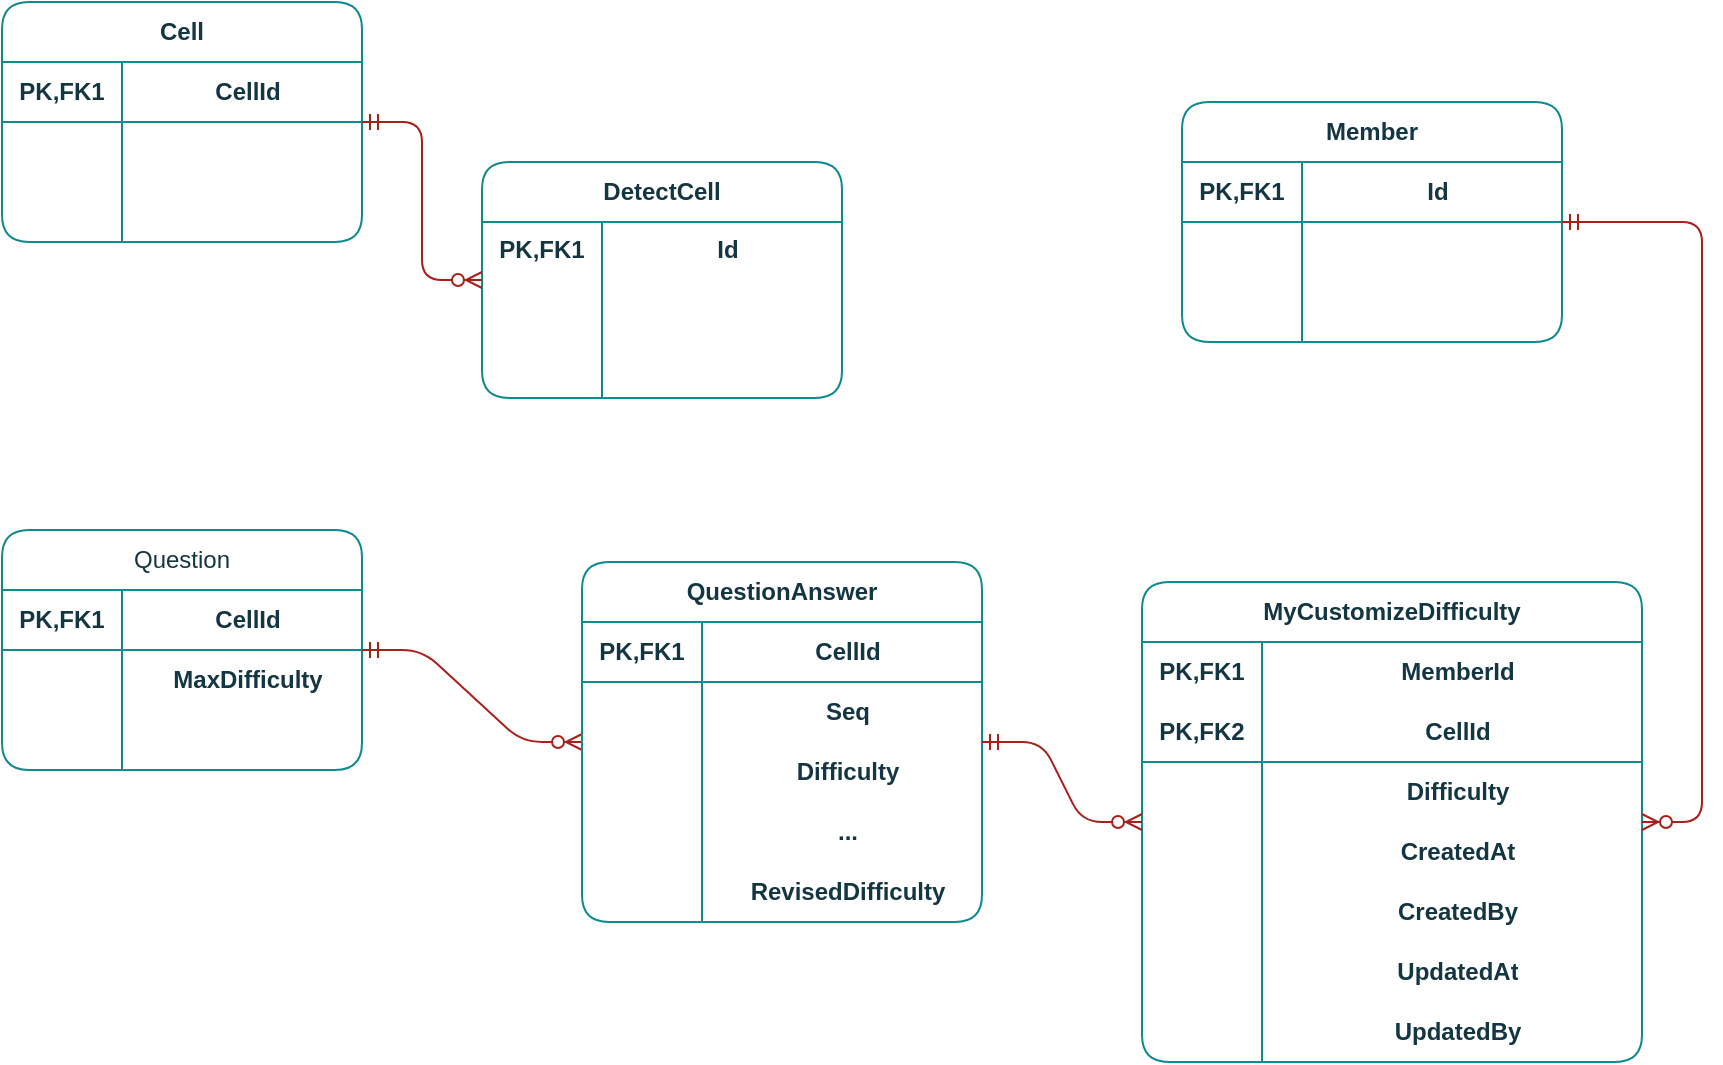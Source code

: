 <mxfile version="24.7.6">
  <diagram id="C5RBs43oDa-KdzZeNtuy" name="Page-1">
    <mxGraphModel dx="2033" dy="676" grid="1" gridSize="10" guides="1" tooltips="1" connect="1" arrows="1" fold="1" page="1" pageScale="1" pageWidth="1169" pageHeight="827" background="#ffffff" math="0" shadow="0">
      <root>
        <mxCell id="WIyWlLk6GJQsqaUBKTNV-0" />
        <mxCell id="WIyWlLk6GJQsqaUBKTNV-1" parent="WIyWlLk6GJQsqaUBKTNV-0" />
        <mxCell id="0S4X1mv01g6gWda34Fhh-0" value="Member" style="shape=table;startSize=30;container=1;collapsible=1;childLayout=tableLayout;fixedRows=1;rowLines=0;fontStyle=1;align=center;resizeLast=1;html=1;whiteSpace=wrap;swimlaneLine=1;verticalAlign=middle;fontFamily=Helvetica;fontSize=12;fillColor=none;rounded=1;labelBackgroundColor=none;strokeColor=#0F8B8D;fontColor=#143642;" parent="WIyWlLk6GJQsqaUBKTNV-1" vertex="1">
          <mxGeometry x="570" y="200" width="190" height="120" as="geometry" />
        </mxCell>
        <mxCell id="0S4X1mv01g6gWda34Fhh-4" value="" style="shape=tableRow;horizontal=0;startSize=0;swimlaneHead=0;swimlaneBody=0;fillColor=none;collapsible=0;dropTarget=0;points=[[0,0.5],[1,0.5]];portConstraint=eastwest;top=0;left=0;right=0;bottom=1;html=1;swimlaneLine=1;align=center;verticalAlign=middle;fontFamily=Helvetica;fontSize=12;fontStyle=1;labelBackgroundColor=none;strokeColor=#0F8B8D;fontColor=#143642;rounded=1;" parent="0S4X1mv01g6gWda34Fhh-0" vertex="1">
          <mxGeometry y="30" width="190" height="30" as="geometry" />
        </mxCell>
        <mxCell id="0S4X1mv01g6gWda34Fhh-5" value="PK,FK1" style="shape=partialRectangle;connectable=0;fillColor=none;top=0;left=0;bottom=0;right=0;fontStyle=1;overflow=hidden;html=1;whiteSpace=wrap;swimlaneLine=1;align=center;verticalAlign=middle;fontFamily=Helvetica;fontSize=12;labelBackgroundColor=none;strokeColor=#0F8B8D;fontColor=#143642;rounded=1;" parent="0S4X1mv01g6gWda34Fhh-4" vertex="1">
          <mxGeometry width="60" height="30" as="geometry">
            <mxRectangle width="60" height="30" as="alternateBounds" />
          </mxGeometry>
        </mxCell>
        <mxCell id="0S4X1mv01g6gWda34Fhh-6" value="Id" style="shape=partialRectangle;connectable=0;fillColor=none;top=0;left=0;bottom=0;right=0;align=center;spacingLeft=6;fontStyle=1;overflow=hidden;html=1;whiteSpace=wrap;swimlaneLine=1;verticalAlign=middle;fontFamily=Helvetica;fontSize=12;labelBackgroundColor=none;strokeColor=#0F8B8D;fontColor=#143642;rounded=1;" parent="0S4X1mv01g6gWda34Fhh-4" vertex="1">
          <mxGeometry x="60" width="130" height="30" as="geometry">
            <mxRectangle width="130" height="30" as="alternateBounds" />
          </mxGeometry>
        </mxCell>
        <mxCell id="0S4X1mv01g6gWda34Fhh-7" value="" style="shape=tableRow;horizontal=0;startSize=0;swimlaneHead=0;swimlaneBody=0;fillColor=none;collapsible=0;dropTarget=0;points=[[0,0.5],[1,0.5]];portConstraint=eastwest;top=0;left=0;right=0;bottom=0;html=1;swimlaneLine=1;align=center;verticalAlign=middle;fontFamily=Helvetica;fontSize=12;fontStyle=1;labelBackgroundColor=none;strokeColor=#0F8B8D;fontColor=#143642;rounded=1;" parent="0S4X1mv01g6gWda34Fhh-0" vertex="1">
          <mxGeometry y="60" width="190" height="30" as="geometry" />
        </mxCell>
        <mxCell id="0S4X1mv01g6gWda34Fhh-8" value="" style="shape=partialRectangle;connectable=0;fillColor=none;top=0;left=0;bottom=0;right=0;editable=1;overflow=hidden;html=1;whiteSpace=wrap;swimlaneLine=1;align=center;verticalAlign=middle;fontFamily=Helvetica;fontSize=12;fontStyle=1;labelBackgroundColor=none;strokeColor=#0F8B8D;fontColor=#143642;rounded=1;" parent="0S4X1mv01g6gWda34Fhh-7" vertex="1">
          <mxGeometry width="60" height="30" as="geometry">
            <mxRectangle width="60" height="30" as="alternateBounds" />
          </mxGeometry>
        </mxCell>
        <mxCell id="0S4X1mv01g6gWda34Fhh-9" value="" style="shape=partialRectangle;connectable=0;fillColor=none;top=0;left=0;bottom=0;right=0;align=center;spacingLeft=6;overflow=hidden;html=1;whiteSpace=wrap;swimlaneLine=1;verticalAlign=middle;fontFamily=Helvetica;fontSize=12;fontStyle=1;labelBackgroundColor=none;strokeColor=#0F8B8D;fontColor=#143642;rounded=1;" parent="0S4X1mv01g6gWda34Fhh-7" vertex="1">
          <mxGeometry x="60" width="130" height="30" as="geometry">
            <mxRectangle width="130" height="30" as="alternateBounds" />
          </mxGeometry>
        </mxCell>
        <mxCell id="0S4X1mv01g6gWda34Fhh-10" value="" style="shape=tableRow;horizontal=0;startSize=0;swimlaneHead=0;swimlaneBody=0;fillColor=none;collapsible=0;dropTarget=0;points=[[0,0.5],[1,0.5]];portConstraint=eastwest;top=0;left=0;right=0;bottom=0;html=1;swimlaneLine=1;align=center;verticalAlign=middle;fontFamily=Helvetica;fontSize=12;fontStyle=1;labelBackgroundColor=none;strokeColor=#0F8B8D;fontColor=#143642;rounded=1;" parent="0S4X1mv01g6gWda34Fhh-0" vertex="1">
          <mxGeometry y="90" width="190" height="30" as="geometry" />
        </mxCell>
        <mxCell id="0S4X1mv01g6gWda34Fhh-11" value="" style="shape=partialRectangle;connectable=0;fillColor=none;top=0;left=0;bottom=0;right=0;editable=1;overflow=hidden;html=1;whiteSpace=wrap;swimlaneLine=1;align=center;verticalAlign=middle;fontFamily=Helvetica;fontSize=12;fontStyle=1;labelBackgroundColor=none;strokeColor=#0F8B8D;fontColor=#143642;rounded=1;" parent="0S4X1mv01g6gWda34Fhh-10" vertex="1">
          <mxGeometry width="60" height="30" as="geometry">
            <mxRectangle width="60" height="30" as="alternateBounds" />
          </mxGeometry>
        </mxCell>
        <mxCell id="0S4X1mv01g6gWda34Fhh-12" value="" style="shape=partialRectangle;connectable=0;fillColor=none;top=0;left=0;bottom=0;right=0;align=center;spacingLeft=6;overflow=hidden;html=1;whiteSpace=wrap;swimlaneLine=1;verticalAlign=middle;fontFamily=Helvetica;fontSize=12;fontStyle=1;labelBackgroundColor=none;strokeColor=#0F8B8D;fontColor=#143642;rounded=1;" parent="0S4X1mv01g6gWda34Fhh-10" vertex="1">
          <mxGeometry x="60" width="130" height="30" as="geometry">
            <mxRectangle width="130" height="30" as="alternateBounds" />
          </mxGeometry>
        </mxCell>
        <mxCell id="0S4X1mv01g6gWda34Fhh-13" value="Cell" style="shape=table;startSize=30;container=1;collapsible=1;childLayout=tableLayout;fixedRows=1;rowLines=0;fontStyle=1;align=center;resizeLast=1;html=1;whiteSpace=wrap;swimlaneLine=1;verticalAlign=middle;fontFamily=Helvetica;fontSize=12;fillColor=none;rounded=1;labelBackgroundColor=none;strokeColor=#0F8B8D;fontColor=#143642;" parent="WIyWlLk6GJQsqaUBKTNV-1" vertex="1">
          <mxGeometry x="-20" y="150" width="180" height="120" as="geometry" />
        </mxCell>
        <mxCell id="0S4X1mv01g6gWda34Fhh-17" value="" style="shape=tableRow;horizontal=0;startSize=0;swimlaneHead=0;swimlaneBody=0;fillColor=none;collapsible=0;dropTarget=0;points=[[0,0.5],[1,0.5]];portConstraint=eastwest;top=0;left=0;right=0;bottom=1;html=1;swimlaneLine=1;align=center;verticalAlign=middle;fontFamily=Helvetica;fontSize=12;fontStyle=1;labelBackgroundColor=none;strokeColor=#0F8B8D;fontColor=#143642;rounded=1;" parent="0S4X1mv01g6gWda34Fhh-13" vertex="1">
          <mxGeometry y="30" width="180" height="30" as="geometry" />
        </mxCell>
        <mxCell id="0S4X1mv01g6gWda34Fhh-18" value="PK,FK1" style="shape=partialRectangle;connectable=0;fillColor=none;top=0;left=0;bottom=0;right=0;fontStyle=1;overflow=hidden;html=1;whiteSpace=wrap;swimlaneLine=1;align=center;verticalAlign=middle;fontFamily=Helvetica;fontSize=12;labelBackgroundColor=none;strokeColor=#0F8B8D;fontColor=#143642;rounded=1;" parent="0S4X1mv01g6gWda34Fhh-17" vertex="1">
          <mxGeometry width="60" height="30" as="geometry">
            <mxRectangle width="60" height="30" as="alternateBounds" />
          </mxGeometry>
        </mxCell>
        <mxCell id="0S4X1mv01g6gWda34Fhh-19" value="CellId" style="shape=partialRectangle;connectable=0;fillColor=none;top=0;left=0;bottom=0;right=0;align=center;spacingLeft=6;fontStyle=1;overflow=hidden;html=1;whiteSpace=wrap;swimlaneLine=1;verticalAlign=middle;fontFamily=Helvetica;fontSize=12;labelBackgroundColor=none;strokeColor=#0F8B8D;fontColor=#143642;rounded=1;" parent="0S4X1mv01g6gWda34Fhh-17" vertex="1">
          <mxGeometry x="60" width="120" height="30" as="geometry">
            <mxRectangle width="120" height="30" as="alternateBounds" />
          </mxGeometry>
        </mxCell>
        <mxCell id="0S4X1mv01g6gWda34Fhh-20" value="" style="shape=tableRow;horizontal=0;startSize=0;swimlaneHead=0;swimlaneBody=0;fillColor=none;collapsible=0;dropTarget=0;points=[[0,0.5],[1,0.5]];portConstraint=eastwest;top=0;left=0;right=0;bottom=0;html=1;swimlaneLine=1;align=center;verticalAlign=middle;fontFamily=Helvetica;fontSize=12;fontStyle=1;labelBackgroundColor=none;strokeColor=#0F8B8D;fontColor=#143642;rounded=1;" parent="0S4X1mv01g6gWda34Fhh-13" vertex="1">
          <mxGeometry y="60" width="180" height="30" as="geometry" />
        </mxCell>
        <mxCell id="0S4X1mv01g6gWda34Fhh-21" value="" style="shape=partialRectangle;connectable=0;fillColor=none;top=0;left=0;bottom=0;right=0;editable=1;overflow=hidden;html=1;whiteSpace=wrap;swimlaneLine=1;align=center;verticalAlign=middle;fontFamily=Helvetica;fontSize=12;fontStyle=1;labelBackgroundColor=none;strokeColor=#0F8B8D;fontColor=#143642;rounded=1;" parent="0S4X1mv01g6gWda34Fhh-20" vertex="1">
          <mxGeometry width="60" height="30" as="geometry">
            <mxRectangle width="60" height="30" as="alternateBounds" />
          </mxGeometry>
        </mxCell>
        <mxCell id="0S4X1mv01g6gWda34Fhh-22" value="" style="shape=partialRectangle;connectable=0;fillColor=none;top=0;left=0;bottom=0;right=0;align=center;spacingLeft=6;overflow=hidden;html=1;whiteSpace=wrap;swimlaneLine=1;verticalAlign=middle;fontFamily=Helvetica;fontSize=12;fontStyle=1;labelBackgroundColor=none;strokeColor=#0F8B8D;fontColor=#143642;rounded=1;" parent="0S4X1mv01g6gWda34Fhh-20" vertex="1">
          <mxGeometry x="60" width="120" height="30" as="geometry">
            <mxRectangle width="120" height="30" as="alternateBounds" />
          </mxGeometry>
        </mxCell>
        <mxCell id="0S4X1mv01g6gWda34Fhh-23" value="" style="shape=tableRow;horizontal=0;startSize=0;swimlaneHead=0;swimlaneBody=0;fillColor=none;collapsible=0;dropTarget=0;points=[[0,0.5],[1,0.5]];portConstraint=eastwest;top=0;left=0;right=0;bottom=0;html=1;swimlaneLine=1;align=center;verticalAlign=middle;fontFamily=Helvetica;fontSize=12;fontStyle=1;labelBackgroundColor=none;strokeColor=#0F8B8D;fontColor=#143642;rounded=1;" parent="0S4X1mv01g6gWda34Fhh-13" vertex="1">
          <mxGeometry y="90" width="180" height="30" as="geometry" />
        </mxCell>
        <mxCell id="0S4X1mv01g6gWda34Fhh-24" value="" style="shape=partialRectangle;connectable=0;fillColor=none;top=0;left=0;bottom=0;right=0;editable=1;overflow=hidden;html=1;whiteSpace=wrap;swimlaneLine=1;align=center;verticalAlign=middle;fontFamily=Helvetica;fontSize=12;fontStyle=1;labelBackgroundColor=none;strokeColor=#0F8B8D;fontColor=#143642;rounded=1;" parent="0S4X1mv01g6gWda34Fhh-23" vertex="1">
          <mxGeometry width="60" height="30" as="geometry">
            <mxRectangle width="60" height="30" as="alternateBounds" />
          </mxGeometry>
        </mxCell>
        <mxCell id="0S4X1mv01g6gWda34Fhh-25" value="" style="shape=partialRectangle;connectable=0;fillColor=none;top=0;left=0;bottom=0;right=0;align=center;spacingLeft=6;overflow=hidden;html=1;whiteSpace=wrap;swimlaneLine=1;verticalAlign=middle;fontFamily=Helvetica;fontSize=12;fontStyle=1;labelBackgroundColor=none;strokeColor=#0F8B8D;fontColor=#143642;rounded=1;" parent="0S4X1mv01g6gWda34Fhh-23" vertex="1">
          <mxGeometry x="60" width="120" height="30" as="geometry">
            <mxRectangle width="120" height="30" as="alternateBounds" />
          </mxGeometry>
        </mxCell>
        <mxCell id="0S4X1mv01g6gWda34Fhh-26" value="DetectCell" style="shape=table;startSize=30;container=1;collapsible=1;childLayout=tableLayout;fixedRows=1;rowLines=0;fontStyle=1;align=center;resizeLast=1;html=1;whiteSpace=wrap;swimlaneLine=1;verticalAlign=middle;fontFamily=Helvetica;fontSize=12;fillColor=none;rounded=1;shadow=0;swimlaneFillColor=none;labelBackgroundColor=none;strokeColor=#0F8B8D;fontColor=#143642;" parent="WIyWlLk6GJQsqaUBKTNV-1" vertex="1">
          <mxGeometry x="220" y="230" width="180" height="118" as="geometry" />
        </mxCell>
        <mxCell id="0S4X1mv01g6gWda34Fhh-27" value="" style="shape=tableRow;horizontal=0;startSize=0;swimlaneHead=0;swimlaneBody=0;fillColor=none;collapsible=0;dropTarget=0;points=[[0,0.5],[1,0.5]];portConstraint=eastwest;top=0;left=0;right=0;bottom=0;html=1;swimlaneLine=1;align=center;verticalAlign=middle;fontFamily=Helvetica;fontSize=12;fontStyle=1;swimlaneFillColor=none;labelBackgroundColor=none;strokeColor=#0F8B8D;fontColor=#143642;rounded=1;" parent="0S4X1mv01g6gWda34Fhh-26" vertex="1">
          <mxGeometry y="30" width="180" height="28" as="geometry" />
        </mxCell>
        <mxCell id="0S4X1mv01g6gWda34Fhh-28" value="PK,FK1" style="shape=partialRectangle;connectable=0;fillColor=none;top=0;left=0;bottom=0;right=0;fontStyle=1;overflow=hidden;html=1;whiteSpace=wrap;swimlaneLine=1;align=center;verticalAlign=middle;fontFamily=Helvetica;fontSize=12;swimlaneFillColor=none;labelBackgroundColor=none;strokeColor=#0F8B8D;fontColor=#143642;rounded=1;" parent="0S4X1mv01g6gWda34Fhh-27" vertex="1">
          <mxGeometry width="60" height="28" as="geometry">
            <mxRectangle width="60" height="28" as="alternateBounds" />
          </mxGeometry>
        </mxCell>
        <mxCell id="0S4X1mv01g6gWda34Fhh-29" value="Id" style="shape=partialRectangle;connectable=0;fillColor=none;top=0;left=0;bottom=0;right=0;align=center;spacingLeft=6;fontStyle=1;overflow=hidden;html=1;whiteSpace=wrap;swimlaneLine=1;verticalAlign=middle;fontFamily=Helvetica;fontSize=12;swimlaneFillColor=none;labelBackgroundColor=none;strokeColor=#0F8B8D;fontColor=#143642;rounded=1;" parent="0S4X1mv01g6gWda34Fhh-27" vertex="1">
          <mxGeometry x="60" width="120" height="28" as="geometry">
            <mxRectangle width="120" height="28" as="alternateBounds" />
          </mxGeometry>
        </mxCell>
        <mxCell id="0S4X1mv01g6gWda34Fhh-33" value="" style="shape=tableRow;horizontal=0;startSize=0;swimlaneHead=0;swimlaneBody=0;fillColor=none;collapsible=0;dropTarget=0;points=[[0,0.5],[1,0.5]];portConstraint=eastwest;top=0;left=0;right=0;bottom=0;html=1;swimlaneLine=1;align=center;verticalAlign=middle;fontFamily=Helvetica;fontSize=12;fontStyle=1;swimlaneFillColor=none;labelBackgroundColor=none;strokeColor=#0F8B8D;fontColor=#143642;rounded=1;" parent="0S4X1mv01g6gWda34Fhh-26" vertex="1">
          <mxGeometry y="58" width="180" height="30" as="geometry" />
        </mxCell>
        <mxCell id="0S4X1mv01g6gWda34Fhh-34" value="" style="shape=partialRectangle;connectable=0;fillColor=none;top=0;left=0;bottom=0;right=0;editable=1;overflow=hidden;html=1;whiteSpace=wrap;swimlaneLine=1;align=center;verticalAlign=middle;fontFamily=Helvetica;fontSize=12;fontStyle=1;swimlaneFillColor=none;labelBackgroundColor=none;strokeColor=#0F8B8D;fontColor=#143642;rounded=1;" parent="0S4X1mv01g6gWda34Fhh-33" vertex="1">
          <mxGeometry width="60" height="30" as="geometry">
            <mxRectangle width="60" height="30" as="alternateBounds" />
          </mxGeometry>
        </mxCell>
        <mxCell id="0S4X1mv01g6gWda34Fhh-35" value="" style="shape=partialRectangle;connectable=0;fillColor=none;top=0;left=0;bottom=0;right=0;align=center;spacingLeft=6;overflow=hidden;html=1;whiteSpace=wrap;swimlaneLine=1;verticalAlign=middle;fontFamily=Helvetica;fontSize=12;fontStyle=1;swimlaneFillColor=none;labelBackgroundColor=none;strokeColor=#0F8B8D;fontColor=#143642;rounded=1;" parent="0S4X1mv01g6gWda34Fhh-33" vertex="1">
          <mxGeometry x="60" width="120" height="30" as="geometry">
            <mxRectangle width="120" height="30" as="alternateBounds" />
          </mxGeometry>
        </mxCell>
        <mxCell id="0S4X1mv01g6gWda34Fhh-36" value="" style="shape=tableRow;horizontal=0;startSize=0;swimlaneHead=0;swimlaneBody=0;fillColor=none;collapsible=0;dropTarget=0;points=[[0,0.5],[1,0.5]];portConstraint=eastwest;top=0;left=0;right=0;bottom=0;html=1;swimlaneLine=1;align=center;verticalAlign=middle;fontFamily=Helvetica;fontSize=12;fontStyle=1;swimlaneFillColor=none;labelBackgroundColor=none;strokeColor=#0F8B8D;fontColor=#143642;rounded=1;" parent="0S4X1mv01g6gWda34Fhh-26" vertex="1">
          <mxGeometry y="88" width="180" height="30" as="geometry" />
        </mxCell>
        <mxCell id="0S4X1mv01g6gWda34Fhh-37" value="" style="shape=partialRectangle;connectable=0;fillColor=none;top=0;left=0;bottom=0;right=0;editable=1;overflow=hidden;html=1;whiteSpace=wrap;swimlaneLine=1;align=center;verticalAlign=middle;fontFamily=Helvetica;fontSize=12;fontStyle=1;swimlaneFillColor=none;labelBackgroundColor=none;strokeColor=#0F8B8D;fontColor=#143642;rounded=1;" parent="0S4X1mv01g6gWda34Fhh-36" vertex="1">
          <mxGeometry width="60" height="30" as="geometry">
            <mxRectangle width="60" height="30" as="alternateBounds" />
          </mxGeometry>
        </mxCell>
        <mxCell id="0S4X1mv01g6gWda34Fhh-38" value="" style="shape=partialRectangle;connectable=0;fillColor=none;top=0;left=0;bottom=0;right=0;align=center;spacingLeft=6;overflow=hidden;html=1;whiteSpace=wrap;swimlaneLine=1;verticalAlign=middle;fontFamily=Helvetica;fontSize=12;fontStyle=1;swimlaneFillColor=none;labelBackgroundColor=none;strokeColor=#0F8B8D;fontColor=#143642;rounded=1;" parent="0S4X1mv01g6gWda34Fhh-36" vertex="1">
          <mxGeometry x="60" width="120" height="30" as="geometry">
            <mxRectangle width="120" height="30" as="alternateBounds" />
          </mxGeometry>
        </mxCell>
        <mxCell id="0S4X1mv01g6gWda34Fhh-39" value="MyCustomizeDifficulty" style="shape=table;startSize=30;container=1;collapsible=1;childLayout=tableLayout;fixedRows=1;rowLines=0;fontStyle=1;align=center;resizeLast=1;html=1;whiteSpace=wrap;rounded=1;shadow=0;swimlaneFillColor=none;swimlaneLine=1;verticalAlign=middle;fontFamily=Helvetica;fontSize=12;fillColor=none;labelBackgroundColor=none;strokeColor=#0F8B8D;fontColor=#143642;" parent="WIyWlLk6GJQsqaUBKTNV-1" vertex="1">
          <mxGeometry x="550" y="440" width="250" height="240" as="geometry" />
        </mxCell>
        <mxCell id="0S4X1mv01g6gWda34Fhh-40" value="" style="shape=tableRow;horizontal=0;startSize=0;swimlaneHead=0;swimlaneBody=0;fillColor=none;collapsible=0;dropTarget=0;points=[[0,0.5],[1,0.5]];portConstraint=eastwest;top=0;left=0;right=0;bottom=0;html=1;swimlaneLine=1;align=center;verticalAlign=middle;fontFamily=Helvetica;fontSize=12;fontStyle=1;labelBackgroundColor=none;strokeColor=#0F8B8D;fontColor=#143642;rounded=1;" parent="0S4X1mv01g6gWda34Fhh-39" vertex="1">
          <mxGeometry y="30" width="250" height="30" as="geometry" />
        </mxCell>
        <mxCell id="0S4X1mv01g6gWda34Fhh-41" value="PK,FK1" style="shape=partialRectangle;connectable=0;fillColor=none;top=0;left=0;bottom=0;right=0;fontStyle=1;overflow=hidden;html=1;whiteSpace=wrap;swimlaneLine=1;align=center;verticalAlign=middle;fontFamily=Helvetica;fontSize=12;labelBackgroundColor=none;strokeColor=#0F8B8D;fontColor=#143642;rounded=1;" parent="0S4X1mv01g6gWda34Fhh-40" vertex="1">
          <mxGeometry width="60" height="30" as="geometry">
            <mxRectangle width="60" height="30" as="alternateBounds" />
          </mxGeometry>
        </mxCell>
        <mxCell id="0S4X1mv01g6gWda34Fhh-42" value="MemberId" style="shape=partialRectangle;connectable=0;fillColor=none;top=0;left=0;bottom=0;right=0;align=center;spacingLeft=6;fontStyle=1;overflow=hidden;html=1;whiteSpace=wrap;swimlaneLine=1;verticalAlign=middle;fontFamily=Helvetica;fontSize=12;labelBackgroundColor=none;strokeColor=#0F8B8D;fontColor=#143642;rounded=1;" parent="0S4X1mv01g6gWda34Fhh-40" vertex="1">
          <mxGeometry x="60" width="190" height="30" as="geometry">
            <mxRectangle width="190" height="30" as="alternateBounds" />
          </mxGeometry>
        </mxCell>
        <mxCell id="0S4X1mv01g6gWda34Fhh-43" value="" style="shape=tableRow;horizontal=0;startSize=0;swimlaneHead=0;swimlaneBody=0;fillColor=none;collapsible=0;dropTarget=0;points=[[0,0.5],[1,0.5]];portConstraint=eastwest;top=0;left=0;right=0;bottom=1;html=1;swimlaneLine=1;align=center;verticalAlign=middle;fontFamily=Helvetica;fontSize=12;fontStyle=1;labelBackgroundColor=none;strokeColor=#0F8B8D;fontColor=#143642;rounded=1;" parent="0S4X1mv01g6gWda34Fhh-39" vertex="1">
          <mxGeometry y="60" width="250" height="30" as="geometry" />
        </mxCell>
        <mxCell id="0S4X1mv01g6gWda34Fhh-44" value="PK,FK2" style="shape=partialRectangle;connectable=0;fillColor=none;top=0;left=0;bottom=0;right=0;fontStyle=1;overflow=hidden;html=1;whiteSpace=wrap;swimlaneLine=1;align=center;verticalAlign=middle;fontFamily=Helvetica;fontSize=12;labelBackgroundColor=none;strokeColor=#0F8B8D;fontColor=#143642;rounded=1;" parent="0S4X1mv01g6gWda34Fhh-43" vertex="1">
          <mxGeometry width="60" height="30" as="geometry">
            <mxRectangle width="60" height="30" as="alternateBounds" />
          </mxGeometry>
        </mxCell>
        <mxCell id="0S4X1mv01g6gWda34Fhh-45" value="CellId" style="shape=partialRectangle;connectable=0;fillColor=none;top=0;left=0;bottom=0;right=0;align=center;spacingLeft=6;fontStyle=1;overflow=hidden;html=1;whiteSpace=wrap;swimlaneLine=1;verticalAlign=middle;fontFamily=Helvetica;fontSize=12;labelBackgroundColor=none;strokeColor=#0F8B8D;fontColor=#143642;rounded=1;" parent="0S4X1mv01g6gWda34Fhh-43" vertex="1">
          <mxGeometry x="60" width="190" height="30" as="geometry">
            <mxRectangle width="190" height="30" as="alternateBounds" />
          </mxGeometry>
        </mxCell>
        <mxCell id="0S4X1mv01g6gWda34Fhh-46" value="" style="shape=tableRow;horizontal=0;startSize=0;swimlaneHead=0;swimlaneBody=0;fillColor=none;collapsible=0;dropTarget=0;points=[[0,0.5],[1,0.5]];portConstraint=eastwest;top=0;left=0;right=0;bottom=0;html=1;swimlaneLine=1;align=center;verticalAlign=middle;fontFamily=Helvetica;fontSize=12;fontStyle=1;labelBackgroundColor=none;strokeColor=#0F8B8D;fontColor=#143642;rounded=1;" parent="0S4X1mv01g6gWda34Fhh-39" vertex="1">
          <mxGeometry y="90" width="250" height="30" as="geometry" />
        </mxCell>
        <mxCell id="0S4X1mv01g6gWda34Fhh-47" value="" style="shape=partialRectangle;connectable=0;fillColor=none;top=0;left=0;bottom=0;right=0;editable=1;overflow=hidden;html=1;whiteSpace=wrap;swimlaneLine=1;align=center;verticalAlign=middle;fontFamily=Helvetica;fontSize=12;fontStyle=1;labelBackgroundColor=none;strokeColor=#0F8B8D;fontColor=#143642;rounded=1;" parent="0S4X1mv01g6gWda34Fhh-46" vertex="1">
          <mxGeometry width="60" height="30" as="geometry">
            <mxRectangle width="60" height="30" as="alternateBounds" />
          </mxGeometry>
        </mxCell>
        <mxCell id="0S4X1mv01g6gWda34Fhh-48" value="Difficulty" style="shape=partialRectangle;connectable=0;fillColor=none;top=0;left=0;bottom=0;right=0;align=center;spacingLeft=6;overflow=hidden;html=1;whiteSpace=wrap;swimlaneLine=1;verticalAlign=middle;fontFamily=Helvetica;fontSize=12;fontStyle=1;labelBackgroundColor=none;strokeColor=#0F8B8D;fontColor=#143642;rounded=1;" parent="0S4X1mv01g6gWda34Fhh-46" vertex="1">
          <mxGeometry x="60" width="190" height="30" as="geometry">
            <mxRectangle width="190" height="30" as="alternateBounds" />
          </mxGeometry>
        </mxCell>
        <mxCell id="0S4X1mv01g6gWda34Fhh-49" value="" style="shape=tableRow;horizontal=0;startSize=0;swimlaneHead=0;swimlaneBody=0;fillColor=none;collapsible=0;dropTarget=0;points=[[0,0.5],[1,0.5]];portConstraint=eastwest;top=0;left=0;right=0;bottom=0;html=1;swimlaneLine=1;align=center;verticalAlign=middle;fontFamily=Helvetica;fontSize=12;fontStyle=1;labelBackgroundColor=none;strokeColor=#0F8B8D;fontColor=#143642;rounded=1;" parent="0S4X1mv01g6gWda34Fhh-39" vertex="1">
          <mxGeometry y="120" width="250" height="30" as="geometry" />
        </mxCell>
        <mxCell id="0S4X1mv01g6gWda34Fhh-50" value="" style="shape=partialRectangle;connectable=0;fillColor=none;top=0;left=0;bottom=0;right=0;editable=1;overflow=hidden;html=1;whiteSpace=wrap;swimlaneLine=1;align=center;verticalAlign=middle;fontFamily=Helvetica;fontSize=12;fontStyle=1;labelBackgroundColor=none;strokeColor=#0F8B8D;fontColor=#143642;rounded=1;" parent="0S4X1mv01g6gWda34Fhh-49" vertex="1">
          <mxGeometry width="60" height="30" as="geometry">
            <mxRectangle width="60" height="30" as="alternateBounds" />
          </mxGeometry>
        </mxCell>
        <mxCell id="0S4X1mv01g6gWda34Fhh-51" value="CreatedAt" style="shape=partialRectangle;connectable=0;fillColor=none;top=0;left=0;bottom=0;right=0;align=center;spacingLeft=6;overflow=hidden;html=1;whiteSpace=wrap;swimlaneLine=1;verticalAlign=middle;fontFamily=Helvetica;fontSize=12;fontStyle=1;labelBackgroundColor=none;strokeColor=#0F8B8D;fontColor=#143642;rounded=1;" parent="0S4X1mv01g6gWda34Fhh-49" vertex="1">
          <mxGeometry x="60" width="190" height="30" as="geometry">
            <mxRectangle width="190" height="30" as="alternateBounds" />
          </mxGeometry>
        </mxCell>
        <mxCell id="0S4X1mv01g6gWda34Fhh-52" value="" style="shape=tableRow;horizontal=0;startSize=0;swimlaneHead=0;swimlaneBody=0;fillColor=none;collapsible=0;dropTarget=0;points=[[0,0.5],[1,0.5]];portConstraint=eastwest;top=0;left=0;right=0;bottom=0;html=1;swimlaneLine=1;align=center;verticalAlign=middle;fontFamily=Helvetica;fontSize=12;fontStyle=1;labelBackgroundColor=none;strokeColor=#0F8B8D;fontColor=#143642;rounded=1;" parent="0S4X1mv01g6gWda34Fhh-39" vertex="1">
          <mxGeometry y="150" width="250" height="30" as="geometry" />
        </mxCell>
        <mxCell id="0S4X1mv01g6gWda34Fhh-53" value="" style="shape=partialRectangle;connectable=0;fillColor=none;top=0;left=0;bottom=0;right=0;editable=1;overflow=hidden;html=1;whiteSpace=wrap;swimlaneLine=1;align=center;verticalAlign=middle;fontFamily=Helvetica;fontSize=12;fontStyle=1;labelBackgroundColor=none;strokeColor=#0F8B8D;fontColor=#143642;rounded=1;" parent="0S4X1mv01g6gWda34Fhh-52" vertex="1">
          <mxGeometry width="60" height="30" as="geometry">
            <mxRectangle width="60" height="30" as="alternateBounds" />
          </mxGeometry>
        </mxCell>
        <mxCell id="0S4X1mv01g6gWda34Fhh-54" value="CreatedBy" style="shape=partialRectangle;connectable=0;fillColor=none;top=0;left=0;bottom=0;right=0;align=center;spacingLeft=6;overflow=hidden;html=1;whiteSpace=wrap;swimlaneLine=1;verticalAlign=middle;fontFamily=Helvetica;fontSize=12;fontStyle=1;labelBackgroundColor=none;strokeColor=#0F8B8D;fontColor=#143642;rounded=1;" parent="0S4X1mv01g6gWda34Fhh-52" vertex="1">
          <mxGeometry x="60" width="190" height="30" as="geometry">
            <mxRectangle width="190" height="30" as="alternateBounds" />
          </mxGeometry>
        </mxCell>
        <mxCell id="0S4X1mv01g6gWda34Fhh-61" value="" style="shape=tableRow;horizontal=0;startSize=0;swimlaneHead=0;swimlaneBody=0;fillColor=none;collapsible=0;dropTarget=0;points=[[0,0.5],[1,0.5]];portConstraint=eastwest;top=0;left=0;right=0;bottom=0;html=1;swimlaneLine=1;align=center;verticalAlign=middle;fontFamily=Helvetica;fontSize=12;fontStyle=1;labelBackgroundColor=none;strokeColor=#0F8B8D;fontColor=#143642;rounded=1;" parent="0S4X1mv01g6gWda34Fhh-39" vertex="1">
          <mxGeometry y="180" width="250" height="30" as="geometry" />
        </mxCell>
        <mxCell id="0S4X1mv01g6gWda34Fhh-62" value="" style="shape=partialRectangle;connectable=0;fillColor=none;top=0;left=0;bottom=0;right=0;editable=1;overflow=hidden;html=1;whiteSpace=wrap;swimlaneLine=1;align=center;verticalAlign=middle;fontFamily=Helvetica;fontSize=12;fontStyle=1;labelBackgroundColor=none;strokeColor=#0F8B8D;fontColor=#143642;rounded=1;" parent="0S4X1mv01g6gWda34Fhh-61" vertex="1">
          <mxGeometry width="60" height="30" as="geometry">
            <mxRectangle width="60" height="30" as="alternateBounds" />
          </mxGeometry>
        </mxCell>
        <mxCell id="0S4X1mv01g6gWda34Fhh-63" value="UpdatedAt" style="shape=partialRectangle;connectable=0;fillColor=none;top=0;left=0;bottom=0;right=0;align=center;spacingLeft=6;overflow=hidden;html=1;whiteSpace=wrap;swimlaneLine=1;verticalAlign=middle;fontFamily=Helvetica;fontSize=12;fontStyle=1;labelBackgroundColor=none;strokeColor=#0F8B8D;fontColor=#143642;rounded=1;" parent="0S4X1mv01g6gWda34Fhh-61" vertex="1">
          <mxGeometry x="60" width="190" height="30" as="geometry">
            <mxRectangle width="190" height="30" as="alternateBounds" />
          </mxGeometry>
        </mxCell>
        <mxCell id="0S4X1mv01g6gWda34Fhh-58" value="" style="shape=tableRow;horizontal=0;startSize=0;swimlaneHead=0;swimlaneBody=0;fillColor=none;collapsible=0;dropTarget=0;points=[[0,0.5],[1,0.5]];portConstraint=eastwest;top=0;left=0;right=0;bottom=0;html=1;swimlaneLine=1;align=center;verticalAlign=middle;fontFamily=Helvetica;fontSize=12;fontStyle=1;labelBackgroundColor=none;strokeColor=#0F8B8D;fontColor=#143642;rounded=1;" parent="0S4X1mv01g6gWda34Fhh-39" vertex="1">
          <mxGeometry y="210" width="250" height="30" as="geometry" />
        </mxCell>
        <mxCell id="0S4X1mv01g6gWda34Fhh-59" value="" style="shape=partialRectangle;connectable=0;fillColor=none;top=0;left=0;bottom=0;right=0;editable=1;overflow=hidden;html=1;whiteSpace=wrap;swimlaneLine=1;align=center;verticalAlign=middle;fontFamily=Helvetica;fontSize=12;fontStyle=1;labelBackgroundColor=none;strokeColor=#0F8B8D;fontColor=#143642;rounded=1;" parent="0S4X1mv01g6gWda34Fhh-58" vertex="1">
          <mxGeometry width="60" height="30" as="geometry">
            <mxRectangle width="60" height="30" as="alternateBounds" />
          </mxGeometry>
        </mxCell>
        <mxCell id="0S4X1mv01g6gWda34Fhh-60" value="UpdatedBy" style="shape=partialRectangle;connectable=0;fillColor=none;top=0;left=0;bottom=0;right=0;align=center;spacingLeft=6;overflow=hidden;html=1;whiteSpace=wrap;swimlaneLine=1;verticalAlign=middle;fontFamily=Helvetica;fontSize=12;fontStyle=1;labelBackgroundColor=none;strokeColor=#0F8B8D;fontColor=#143642;rounded=1;" parent="0S4X1mv01g6gWda34Fhh-58" vertex="1">
          <mxGeometry x="60" width="190" height="30" as="geometry">
            <mxRectangle width="190" height="30" as="alternateBounds" />
          </mxGeometry>
        </mxCell>
        <mxCell id="0S4X1mv01g6gWda34Fhh-64" value="" style="edgeStyle=entityRelationEdgeStyle;fontSize=12;html=1;endArrow=ERzeroToMany;startArrow=ERmandOne;rounded=1;fontFamily=Helvetica;fontColor=default;fontStyle=1;labelBackgroundColor=none;strokeColor=#A8201A;" parent="WIyWlLk6GJQsqaUBKTNV-1" source="0S4X1mv01g6gWda34Fhh-0" target="0S4X1mv01g6gWda34Fhh-39" edge="1">
          <mxGeometry width="100" height="100" relative="1" as="geometry">
            <mxPoint x="780" y="720" as="sourcePoint" />
            <mxPoint x="880" y="620" as="targetPoint" />
          </mxGeometry>
        </mxCell>
        <mxCell id="0S4X1mv01g6gWda34Fhh-71" value="" style="edgeStyle=entityRelationEdgeStyle;fontSize=12;html=1;endArrow=ERzeroToMany;startArrow=ERmandOne;rounded=1;fontFamily=Helvetica;fontColor=default;fontStyle=1;labelBackgroundColor=none;strokeColor=#A8201A;" parent="WIyWlLk6GJQsqaUBKTNV-1" source="0S4X1mv01g6gWda34Fhh-13" target="0S4X1mv01g6gWda34Fhh-26" edge="1">
          <mxGeometry width="100" height="100" relative="1" as="geometry">
            <mxPoint x="580" y="500" as="sourcePoint" />
            <mxPoint x="680" y="400" as="targetPoint" />
          </mxGeometry>
        </mxCell>
        <mxCell id="PUyNJ7ztPnQwRcglCfCV-0" value="Question" style="shape=table;startSize=30;container=1;collapsible=1;childLayout=tableLayout;fixedRows=1;rowLines=0;fontStyle=0;align=center;resizeLast=1;html=1;whiteSpace=wrap;swimlaneLine=1;verticalAlign=middle;fontFamily=Helvetica;fontSize=12;fillColor=none;rounded=1;labelBackgroundColor=none;strokeColor=#0F8B8D;fontColor=#143642;" vertex="1" parent="WIyWlLk6GJQsqaUBKTNV-1">
          <mxGeometry x="-20" y="414" width="180" height="120" as="geometry" />
        </mxCell>
        <mxCell id="PUyNJ7ztPnQwRcglCfCV-1" value="" style="shape=tableRow;horizontal=0;startSize=0;swimlaneHead=0;swimlaneBody=0;fillColor=none;collapsible=0;dropTarget=0;points=[[0,0.5],[1,0.5]];portConstraint=eastwest;top=0;left=0;right=0;bottom=1;html=1;swimlaneLine=1;align=center;verticalAlign=middle;fontFamily=Helvetica;fontSize=12;fontStyle=1;labelBackgroundColor=none;strokeColor=#0F8B8D;fontColor=#143642;rounded=1;" vertex="1" parent="PUyNJ7ztPnQwRcglCfCV-0">
          <mxGeometry y="30" width="180" height="30" as="geometry" />
        </mxCell>
        <mxCell id="PUyNJ7ztPnQwRcglCfCV-2" value="PK,FK1" style="shape=partialRectangle;connectable=0;fillColor=none;top=0;left=0;bottom=0;right=0;fontStyle=1;overflow=hidden;html=1;whiteSpace=wrap;swimlaneLine=1;align=center;verticalAlign=middle;fontFamily=Helvetica;fontSize=12;labelBackgroundColor=none;strokeColor=#0F8B8D;fontColor=#143642;rounded=1;" vertex="1" parent="PUyNJ7ztPnQwRcglCfCV-1">
          <mxGeometry width="60" height="30" as="geometry">
            <mxRectangle width="60" height="30" as="alternateBounds" />
          </mxGeometry>
        </mxCell>
        <mxCell id="PUyNJ7ztPnQwRcglCfCV-3" value="CellId" style="shape=partialRectangle;connectable=0;fillColor=none;top=0;left=0;bottom=0;right=0;align=center;spacingLeft=6;fontStyle=1;overflow=hidden;html=1;whiteSpace=wrap;swimlaneLine=1;verticalAlign=middle;fontFamily=Helvetica;fontSize=12;labelBackgroundColor=none;strokeColor=#0F8B8D;fontColor=#143642;rounded=1;" vertex="1" parent="PUyNJ7ztPnQwRcglCfCV-1">
          <mxGeometry x="60" width="120" height="30" as="geometry">
            <mxRectangle width="120" height="30" as="alternateBounds" />
          </mxGeometry>
        </mxCell>
        <mxCell id="PUyNJ7ztPnQwRcglCfCV-4" value="" style="shape=tableRow;horizontal=0;startSize=0;swimlaneHead=0;swimlaneBody=0;fillColor=none;collapsible=0;dropTarget=0;points=[[0,0.5],[1,0.5]];portConstraint=eastwest;top=0;left=0;right=0;bottom=0;html=1;swimlaneLine=1;align=center;verticalAlign=middle;fontFamily=Helvetica;fontSize=12;fontStyle=1;labelBackgroundColor=none;strokeColor=#0F8B8D;fontColor=#143642;rounded=1;" vertex="1" parent="PUyNJ7ztPnQwRcglCfCV-0">
          <mxGeometry y="60" width="180" height="30" as="geometry" />
        </mxCell>
        <mxCell id="PUyNJ7ztPnQwRcglCfCV-5" value="" style="shape=partialRectangle;connectable=0;fillColor=none;top=0;left=0;bottom=0;right=0;editable=1;overflow=hidden;html=1;whiteSpace=wrap;swimlaneLine=1;align=center;verticalAlign=middle;fontFamily=Helvetica;fontSize=12;fontStyle=1;labelBackgroundColor=none;strokeColor=#0F8B8D;fontColor=#143642;rounded=1;" vertex="1" parent="PUyNJ7ztPnQwRcglCfCV-4">
          <mxGeometry width="60" height="30" as="geometry">
            <mxRectangle width="60" height="30" as="alternateBounds" />
          </mxGeometry>
        </mxCell>
        <mxCell id="PUyNJ7ztPnQwRcglCfCV-6" value="MaxDifficulty" style="shape=partialRectangle;connectable=0;fillColor=none;top=0;left=0;bottom=0;right=0;align=center;spacingLeft=6;overflow=hidden;html=1;whiteSpace=wrap;swimlaneLine=1;verticalAlign=middle;fontFamily=Helvetica;fontSize=12;fontStyle=1;labelBackgroundColor=none;strokeColor=#0F8B8D;fontColor=#143642;rounded=1;" vertex="1" parent="PUyNJ7ztPnQwRcglCfCV-4">
          <mxGeometry x="60" width="120" height="30" as="geometry">
            <mxRectangle width="120" height="30" as="alternateBounds" />
          </mxGeometry>
        </mxCell>
        <mxCell id="PUyNJ7ztPnQwRcglCfCV-7" value="" style="shape=tableRow;horizontal=0;startSize=0;swimlaneHead=0;swimlaneBody=0;fillColor=none;collapsible=0;dropTarget=0;points=[[0,0.5],[1,0.5]];portConstraint=eastwest;top=0;left=0;right=0;bottom=0;html=1;swimlaneLine=1;align=center;verticalAlign=middle;fontFamily=Helvetica;fontSize=12;fontStyle=1;labelBackgroundColor=none;strokeColor=#0F8B8D;fontColor=#143642;rounded=1;" vertex="1" parent="PUyNJ7ztPnQwRcglCfCV-0">
          <mxGeometry y="90" width="180" height="30" as="geometry" />
        </mxCell>
        <mxCell id="PUyNJ7ztPnQwRcglCfCV-8" value="" style="shape=partialRectangle;connectable=0;fillColor=none;top=0;left=0;bottom=0;right=0;editable=1;overflow=hidden;html=1;whiteSpace=wrap;swimlaneLine=1;align=center;verticalAlign=middle;fontFamily=Helvetica;fontSize=12;fontStyle=1;labelBackgroundColor=none;strokeColor=#0F8B8D;fontColor=#143642;rounded=1;" vertex="1" parent="PUyNJ7ztPnQwRcglCfCV-7">
          <mxGeometry width="60" height="30" as="geometry">
            <mxRectangle width="60" height="30" as="alternateBounds" />
          </mxGeometry>
        </mxCell>
        <mxCell id="PUyNJ7ztPnQwRcglCfCV-9" value="" style="shape=partialRectangle;connectable=0;fillColor=none;top=0;left=0;bottom=0;right=0;align=center;spacingLeft=6;overflow=hidden;html=1;whiteSpace=wrap;swimlaneLine=1;verticalAlign=middle;fontFamily=Helvetica;fontSize=12;fontStyle=1;labelBackgroundColor=none;strokeColor=#0F8B8D;fontColor=#143642;rounded=1;" vertex="1" parent="PUyNJ7ztPnQwRcglCfCV-7">
          <mxGeometry x="60" width="120" height="30" as="geometry">
            <mxRectangle width="120" height="30" as="alternateBounds" />
          </mxGeometry>
        </mxCell>
        <mxCell id="PUyNJ7ztPnQwRcglCfCV-10" value="" style="edgeStyle=entityRelationEdgeStyle;fontSize=12;html=1;endArrow=ERzeroToMany;startArrow=ERmandOne;rounded=1;fontFamily=Helvetica;fontColor=default;fontStyle=1;labelBackgroundColor=none;strokeColor=#A8201A;" edge="1" parent="WIyWlLk6GJQsqaUBKTNV-1" source="PUyNJ7ztPnQwRcglCfCV-0" target="PUyNJ7ztPnQwRcglCfCV-11">
          <mxGeometry width="100" height="100" relative="1" as="geometry">
            <mxPoint x="110" y="510" as="sourcePoint" />
            <mxPoint x="500" y="596" as="targetPoint" />
            <Array as="points">
              <mxPoint x="190" y="710.5" />
            </Array>
          </mxGeometry>
        </mxCell>
        <mxCell id="PUyNJ7ztPnQwRcglCfCV-11" value="QuestionAnswer" style="shape=table;startSize=30;container=1;collapsible=1;childLayout=tableLayout;fixedRows=1;rowLines=0;fontStyle=1;align=center;resizeLast=1;html=1;whiteSpace=wrap;swimlaneLine=1;verticalAlign=middle;fontFamily=Helvetica;fontSize=12;fillColor=none;rounded=1;labelBackgroundColor=none;strokeColor=#0F8B8D;fontColor=#143642;" vertex="1" parent="WIyWlLk6GJQsqaUBKTNV-1">
          <mxGeometry x="270" y="430" width="200" height="180" as="geometry" />
        </mxCell>
        <mxCell id="PUyNJ7ztPnQwRcglCfCV-12" value="" style="shape=tableRow;horizontal=0;startSize=0;swimlaneHead=0;swimlaneBody=0;fillColor=none;collapsible=0;dropTarget=0;points=[[0,0.5],[1,0.5]];portConstraint=eastwest;top=0;left=0;right=0;bottom=1;html=1;swimlaneLine=1;align=center;verticalAlign=middle;fontFamily=Helvetica;fontSize=12;fontStyle=1;labelBackgroundColor=none;strokeColor=#0F8B8D;fontColor=#143642;rounded=1;" vertex="1" parent="PUyNJ7ztPnQwRcglCfCV-11">
          <mxGeometry y="30" width="200" height="30" as="geometry" />
        </mxCell>
        <mxCell id="PUyNJ7ztPnQwRcglCfCV-13" value="PK,FK1" style="shape=partialRectangle;connectable=0;fillColor=none;top=0;left=0;bottom=0;right=0;fontStyle=1;overflow=hidden;html=1;whiteSpace=wrap;swimlaneLine=1;align=center;verticalAlign=middle;fontFamily=Helvetica;fontSize=12;labelBackgroundColor=none;strokeColor=#0F8B8D;fontColor=#143642;rounded=1;" vertex="1" parent="PUyNJ7ztPnQwRcglCfCV-12">
          <mxGeometry width="60" height="30" as="geometry">
            <mxRectangle width="60" height="30" as="alternateBounds" />
          </mxGeometry>
        </mxCell>
        <mxCell id="PUyNJ7ztPnQwRcglCfCV-14" value="CellId" style="shape=partialRectangle;connectable=0;fillColor=none;top=0;left=0;bottom=0;right=0;align=center;spacingLeft=6;fontStyle=1;overflow=hidden;html=1;whiteSpace=wrap;swimlaneLine=1;verticalAlign=middle;fontFamily=Helvetica;fontSize=12;labelBackgroundColor=none;strokeColor=#0F8B8D;fontColor=#143642;rounded=1;" vertex="1" parent="PUyNJ7ztPnQwRcglCfCV-12">
          <mxGeometry x="60" width="140" height="30" as="geometry">
            <mxRectangle width="140" height="30" as="alternateBounds" />
          </mxGeometry>
        </mxCell>
        <mxCell id="PUyNJ7ztPnQwRcglCfCV-15" value="" style="shape=tableRow;horizontal=0;startSize=0;swimlaneHead=0;swimlaneBody=0;fillColor=none;collapsible=0;dropTarget=0;points=[[0,0.5],[1,0.5]];portConstraint=eastwest;top=0;left=0;right=0;bottom=0;html=1;swimlaneLine=1;align=center;verticalAlign=middle;fontFamily=Helvetica;fontSize=12;fontStyle=1;labelBackgroundColor=none;strokeColor=#0F8B8D;fontColor=#143642;rounded=1;" vertex="1" parent="PUyNJ7ztPnQwRcglCfCV-11">
          <mxGeometry y="60" width="200" height="30" as="geometry" />
        </mxCell>
        <mxCell id="PUyNJ7ztPnQwRcglCfCV-16" value="" style="shape=partialRectangle;connectable=0;fillColor=none;top=0;left=0;bottom=0;right=0;editable=1;overflow=hidden;html=1;whiteSpace=wrap;swimlaneLine=1;align=center;verticalAlign=middle;fontFamily=Helvetica;fontSize=12;fontStyle=1;labelBackgroundColor=none;strokeColor=#0F8B8D;fontColor=#143642;rounded=1;" vertex="1" parent="PUyNJ7ztPnQwRcglCfCV-15">
          <mxGeometry width="60" height="30" as="geometry">
            <mxRectangle width="60" height="30" as="alternateBounds" />
          </mxGeometry>
        </mxCell>
        <mxCell id="PUyNJ7ztPnQwRcglCfCV-17" value="Seq" style="shape=partialRectangle;connectable=0;fillColor=none;top=0;left=0;bottom=0;right=0;align=center;spacingLeft=6;overflow=hidden;html=1;whiteSpace=wrap;swimlaneLine=1;verticalAlign=middle;fontFamily=Helvetica;fontSize=12;fontStyle=1;labelBackgroundColor=none;strokeColor=#0F8B8D;fontColor=#143642;rounded=1;" vertex="1" parent="PUyNJ7ztPnQwRcglCfCV-15">
          <mxGeometry x="60" width="140" height="30" as="geometry">
            <mxRectangle width="140" height="30" as="alternateBounds" />
          </mxGeometry>
        </mxCell>
        <mxCell id="PUyNJ7ztPnQwRcglCfCV-25" value="" style="shape=tableRow;horizontal=0;startSize=0;swimlaneHead=0;swimlaneBody=0;fillColor=none;collapsible=0;dropTarget=0;points=[[0,0.5],[1,0.5]];portConstraint=eastwest;top=0;left=0;right=0;bottom=0;html=1;swimlaneLine=1;align=center;verticalAlign=middle;fontFamily=Helvetica;fontSize=12;fontStyle=1;labelBackgroundColor=none;strokeColor=#0F8B8D;fontColor=#143642;rounded=1;" vertex="1" parent="PUyNJ7ztPnQwRcglCfCV-11">
          <mxGeometry y="90" width="200" height="30" as="geometry" />
        </mxCell>
        <mxCell id="PUyNJ7ztPnQwRcglCfCV-26" value="" style="shape=partialRectangle;connectable=0;fillColor=none;top=0;left=0;bottom=0;right=0;editable=1;overflow=hidden;html=1;whiteSpace=wrap;swimlaneLine=1;align=center;verticalAlign=middle;fontFamily=Helvetica;fontSize=12;fontStyle=1;labelBackgroundColor=none;strokeColor=#0F8B8D;fontColor=#143642;rounded=1;" vertex="1" parent="PUyNJ7ztPnQwRcglCfCV-25">
          <mxGeometry width="60" height="30" as="geometry">
            <mxRectangle width="60" height="30" as="alternateBounds" />
          </mxGeometry>
        </mxCell>
        <mxCell id="PUyNJ7ztPnQwRcglCfCV-27" value="Difficulty" style="shape=partialRectangle;connectable=0;fillColor=none;top=0;left=0;bottom=0;right=0;align=center;spacingLeft=6;overflow=hidden;html=1;whiteSpace=wrap;swimlaneLine=1;verticalAlign=middle;fontFamily=Helvetica;fontSize=12;fontStyle=1;labelBackgroundColor=none;strokeColor=#0F8B8D;fontColor=#143642;rounded=1;" vertex="1" parent="PUyNJ7ztPnQwRcglCfCV-25">
          <mxGeometry x="60" width="140" height="30" as="geometry">
            <mxRectangle width="140" height="30" as="alternateBounds" />
          </mxGeometry>
        </mxCell>
        <mxCell id="PUyNJ7ztPnQwRcglCfCV-28" value="" style="shape=tableRow;horizontal=0;startSize=0;swimlaneHead=0;swimlaneBody=0;fillColor=none;collapsible=0;dropTarget=0;points=[[0,0.5],[1,0.5]];portConstraint=eastwest;top=0;left=0;right=0;bottom=0;html=1;swimlaneLine=1;align=center;verticalAlign=middle;fontFamily=Helvetica;fontSize=12;fontStyle=1;labelBackgroundColor=none;strokeColor=#0F8B8D;fontColor=#143642;rounded=1;" vertex="1" parent="PUyNJ7ztPnQwRcglCfCV-11">
          <mxGeometry y="120" width="200" height="30" as="geometry" />
        </mxCell>
        <mxCell id="PUyNJ7ztPnQwRcglCfCV-29" value="" style="shape=partialRectangle;connectable=0;fillColor=none;top=0;left=0;bottom=0;right=0;editable=1;overflow=hidden;html=1;whiteSpace=wrap;swimlaneLine=1;align=center;verticalAlign=middle;fontFamily=Helvetica;fontSize=12;fontStyle=1;labelBackgroundColor=none;strokeColor=#0F8B8D;fontColor=#143642;rounded=1;" vertex="1" parent="PUyNJ7ztPnQwRcglCfCV-28">
          <mxGeometry width="60" height="30" as="geometry">
            <mxRectangle width="60" height="30" as="alternateBounds" />
          </mxGeometry>
        </mxCell>
        <mxCell id="PUyNJ7ztPnQwRcglCfCV-30" value="..." style="shape=partialRectangle;connectable=0;fillColor=none;top=0;left=0;bottom=0;right=0;align=center;spacingLeft=6;overflow=hidden;html=1;whiteSpace=wrap;swimlaneLine=1;verticalAlign=middle;fontFamily=Helvetica;fontSize=12;fontStyle=1;labelBackgroundColor=none;strokeColor=#0F8B8D;fontColor=#143642;rounded=1;" vertex="1" parent="PUyNJ7ztPnQwRcglCfCV-28">
          <mxGeometry x="60" width="140" height="30" as="geometry">
            <mxRectangle width="140" height="30" as="alternateBounds" />
          </mxGeometry>
        </mxCell>
        <mxCell id="PUyNJ7ztPnQwRcglCfCV-18" value="" style="shape=tableRow;horizontal=0;startSize=0;swimlaneHead=0;swimlaneBody=0;fillColor=none;collapsible=0;dropTarget=0;points=[[0,0.5],[1,0.5]];portConstraint=eastwest;top=0;left=0;right=0;bottom=0;html=1;swimlaneLine=1;align=center;verticalAlign=middle;fontFamily=Helvetica;fontSize=12;fontStyle=1;labelBackgroundColor=none;strokeColor=#0F8B8D;fontColor=#143642;rounded=1;" vertex="1" parent="PUyNJ7ztPnQwRcglCfCV-11">
          <mxGeometry y="150" width="200" height="30" as="geometry" />
        </mxCell>
        <mxCell id="PUyNJ7ztPnQwRcglCfCV-19" value="" style="shape=partialRectangle;connectable=0;fillColor=none;top=0;left=0;bottom=0;right=0;editable=1;overflow=hidden;html=1;whiteSpace=wrap;swimlaneLine=1;align=center;verticalAlign=middle;fontFamily=Helvetica;fontSize=12;fontStyle=1;labelBackgroundColor=none;strokeColor=#0F8B8D;fontColor=#143642;rounded=1;" vertex="1" parent="PUyNJ7ztPnQwRcglCfCV-18">
          <mxGeometry width="60" height="30" as="geometry">
            <mxRectangle width="60" height="30" as="alternateBounds" />
          </mxGeometry>
        </mxCell>
        <mxCell id="PUyNJ7ztPnQwRcglCfCV-20" value="RevisedDifficulty" style="shape=partialRectangle;connectable=0;fillColor=none;top=0;left=0;bottom=0;right=0;align=center;spacingLeft=6;overflow=hidden;html=1;whiteSpace=wrap;swimlaneLine=1;verticalAlign=middle;fontFamily=Helvetica;fontSize=12;fontStyle=1;labelBackgroundColor=none;strokeColor=#0F8B8D;fontColor=#143642;rounded=1;" vertex="1" parent="PUyNJ7ztPnQwRcglCfCV-18">
          <mxGeometry x="60" width="140" height="30" as="geometry">
            <mxRectangle width="140" height="30" as="alternateBounds" />
          </mxGeometry>
        </mxCell>
        <mxCell id="PUyNJ7ztPnQwRcglCfCV-21" value="" style="shape=tableRow;horizontal=0;startSize=0;swimlaneHead=0;swimlaneBody=0;fillColor=none;collapsible=0;dropTarget=0;points=[[0,0.5],[1,0.5]];portConstraint=eastwest;top=0;left=0;right=0;bottom=0;html=1;swimlaneLine=1;align=center;verticalAlign=middle;fontFamily=Helvetica;fontSize=12;fontStyle=1;labelBackgroundColor=none;strokeColor=#0F8B8D;fontColor=#143642;rounded=1;" vertex="1" parent="WIyWlLk6GJQsqaUBKTNV-1">
          <mxGeometry x="310" y="530" width="180" height="30" as="geometry" />
        </mxCell>
        <mxCell id="PUyNJ7ztPnQwRcglCfCV-31" value="" style="edgeStyle=entityRelationEdgeStyle;fontSize=12;html=1;endArrow=ERzeroToMany;startArrow=ERmandOne;rounded=1;fontFamily=Helvetica;fontColor=default;fontStyle=1;labelBackgroundColor=none;strokeColor=#A8201A;" edge="1" parent="WIyWlLk6GJQsqaUBKTNV-1" source="PUyNJ7ztPnQwRcglCfCV-11" target="0S4X1mv01g6gWda34Fhh-39">
          <mxGeometry width="100" height="100" relative="1" as="geometry">
            <mxPoint x="170" y="484" as="sourcePoint" />
            <mxPoint x="310" y="530" as="targetPoint" />
            <Array as="points">
              <mxPoint x="200" y="720.5" />
            </Array>
          </mxGeometry>
        </mxCell>
      </root>
    </mxGraphModel>
  </diagram>
</mxfile>
